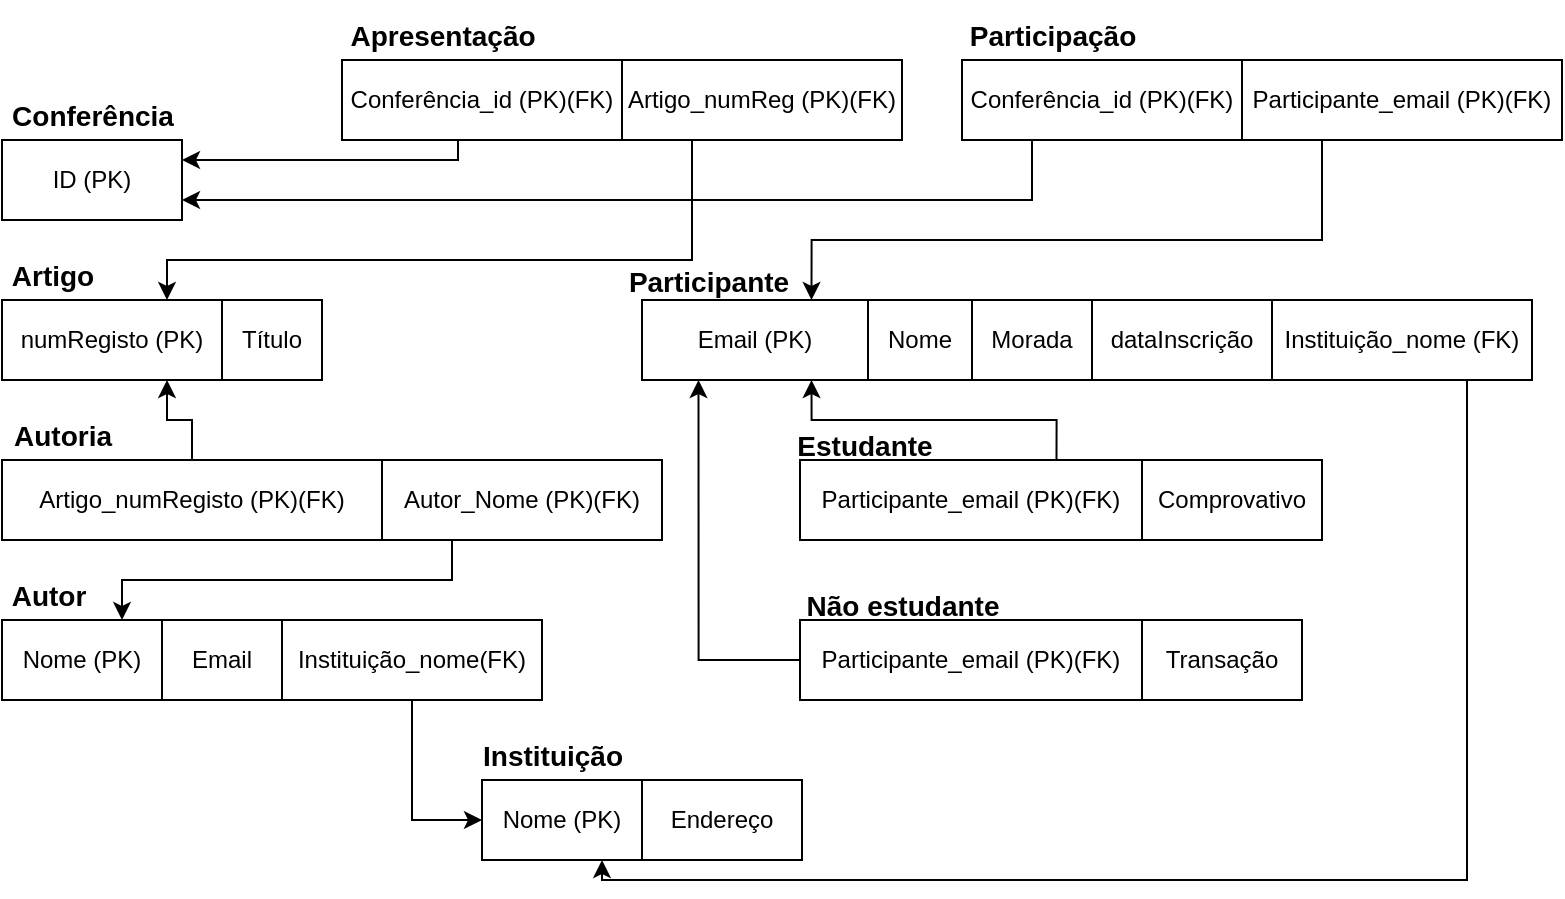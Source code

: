 <mxfile version="28.2.5">
  <diagram name="Página-1" id="QOOOIfjatsHDELX1e5MI">
    <mxGraphModel dx="1364" dy="1795" grid="1" gridSize="10" guides="1" tooltips="1" connect="1" arrows="1" fold="1" page="1" pageScale="1" pageWidth="827" pageHeight="1169" math="0" shadow="0">
      <root>
        <mxCell id="0" />
        <mxCell id="1" parent="0" />
        <mxCell id="EFtL1FscPS-1R8Mre1S8-1" value="&lt;font style=&quot;font-size: 14px;&quot;&gt;Conferência&lt;/font&gt;" style="text;strokeColor=none;fillColor=none;html=1;fontSize=24;fontStyle=1;verticalAlign=middle;align=center;" vertex="1" parent="1">
          <mxGeometry x="40" y="10" width="90" height="30" as="geometry" />
        </mxCell>
        <mxCell id="EFtL1FscPS-1R8Mre1S8-2" value="ID (PK)" style="rounded=0;whiteSpace=wrap;html=1;" vertex="1" parent="1">
          <mxGeometry x="40" y="40" width="90" height="40" as="geometry" />
        </mxCell>
        <mxCell id="EFtL1FscPS-1R8Mre1S8-3" value="&lt;font style=&quot;font-size: 14px;&quot;&gt;Apresentação&lt;/font&gt;" style="text;strokeColor=none;fillColor=none;html=1;fontSize=24;fontStyle=1;verticalAlign=middle;align=center;" vertex="1" parent="1">
          <mxGeometry x="210" y="-30" width="100" height="30" as="geometry" />
        </mxCell>
        <mxCell id="EFtL1FscPS-1R8Mre1S8-5" value="&lt;font style=&quot;font-size: 14px;&quot;&gt;Participação&lt;/font&gt;" style="text;strokeColor=none;fillColor=none;html=1;fontSize=24;fontStyle=1;verticalAlign=middle;align=center;" vertex="1" parent="1">
          <mxGeometry x="520" y="-30" width="90" height="30" as="geometry" />
        </mxCell>
        <mxCell id="EFtL1FscPS-1R8Mre1S8-9" style="edgeStyle=orthogonalEdgeStyle;rounded=0;orthogonalLoop=1;jettySize=auto;html=1;exitX=0.25;exitY=1;exitDx=0;exitDy=0;entryX=1;entryY=0.75;entryDx=0;entryDy=0;" edge="1" parent="1" source="EFtL1FscPS-1R8Mre1S8-6" target="EFtL1FscPS-1R8Mre1S8-2">
          <mxGeometry relative="1" as="geometry" />
        </mxCell>
        <mxCell id="EFtL1FscPS-1R8Mre1S8-6" value="Conferência_id (PK)(FK)" style="rounded=0;whiteSpace=wrap;html=1;" vertex="1" parent="1">
          <mxGeometry x="520" width="140" height="40" as="geometry" />
        </mxCell>
        <mxCell id="EFtL1FscPS-1R8Mre1S8-8" style="edgeStyle=orthogonalEdgeStyle;rounded=0;orthogonalLoop=1;jettySize=auto;html=1;exitX=0.25;exitY=1;exitDx=0;exitDy=0;entryX=1;entryY=0.25;entryDx=0;entryDy=0;" edge="1" parent="1" source="EFtL1FscPS-1R8Mre1S8-7" target="EFtL1FscPS-1R8Mre1S8-2">
          <mxGeometry relative="1" as="geometry">
            <Array as="points">
              <mxPoint x="268" y="50" />
            </Array>
          </mxGeometry>
        </mxCell>
        <mxCell id="EFtL1FscPS-1R8Mre1S8-7" value="Conferência_id (PK)(FK)" style="rounded=0;whiteSpace=wrap;html=1;" vertex="1" parent="1">
          <mxGeometry x="210" width="140" height="40" as="geometry" />
        </mxCell>
        <mxCell id="EFtL1FscPS-1R8Mre1S8-21" style="edgeStyle=orthogonalEdgeStyle;rounded=0;orthogonalLoop=1;jettySize=auto;html=1;exitX=0.25;exitY=1;exitDx=0;exitDy=0;entryX=0.75;entryY=0;entryDx=0;entryDy=0;" edge="1" parent="1" source="EFtL1FscPS-1R8Mre1S8-10" target="EFtL1FscPS-1R8Mre1S8-19">
          <mxGeometry relative="1" as="geometry">
            <Array as="points">
              <mxPoint x="700" y="90" />
              <mxPoint x="445" y="90" />
            </Array>
          </mxGeometry>
        </mxCell>
        <mxCell id="EFtL1FscPS-1R8Mre1S8-10" value="Participante_email (PK)(FK)" style="rounded=0;whiteSpace=wrap;html=1;" vertex="1" parent="1">
          <mxGeometry x="660" width="160" height="40" as="geometry" />
        </mxCell>
        <mxCell id="EFtL1FscPS-1R8Mre1S8-16" style="edgeStyle=orthogonalEdgeStyle;rounded=0;orthogonalLoop=1;jettySize=auto;html=1;exitX=0.25;exitY=1;exitDx=0;exitDy=0;entryX=0.75;entryY=0;entryDx=0;entryDy=0;" edge="1" parent="1" source="EFtL1FscPS-1R8Mre1S8-11" target="EFtL1FscPS-1R8Mre1S8-13">
          <mxGeometry relative="1" as="geometry">
            <Array as="points">
              <mxPoint x="385" y="100" />
              <mxPoint x="123" y="100" />
            </Array>
          </mxGeometry>
        </mxCell>
        <mxCell id="EFtL1FscPS-1R8Mre1S8-11" value="Artigo_numReg (PK)(FK)" style="rounded=0;whiteSpace=wrap;html=1;" vertex="1" parent="1">
          <mxGeometry x="350" width="140" height="40" as="geometry" />
        </mxCell>
        <mxCell id="EFtL1FscPS-1R8Mre1S8-13" value="numRegisto (PK)" style="rounded=0;whiteSpace=wrap;html=1;" vertex="1" parent="1">
          <mxGeometry x="40" y="120" width="110" height="40" as="geometry" />
        </mxCell>
        <mxCell id="EFtL1FscPS-1R8Mre1S8-14" value="&lt;font style=&quot;font-size: 14px;&quot;&gt;Artigo&lt;/font&gt;" style="text;strokeColor=none;fillColor=none;html=1;fontSize=24;fontStyle=1;verticalAlign=middle;align=center;" vertex="1" parent="1">
          <mxGeometry x="40" y="90" width="50" height="30" as="geometry" />
        </mxCell>
        <mxCell id="EFtL1FscPS-1R8Mre1S8-17" value="Título" style="rounded=0;whiteSpace=wrap;html=1;" vertex="1" parent="1">
          <mxGeometry x="150" y="120" width="50" height="40" as="geometry" />
        </mxCell>
        <mxCell id="EFtL1FscPS-1R8Mre1S8-18" value="&lt;font style=&quot;font-size: 14px;&quot;&gt;Participante&lt;/font&gt;" style="text;strokeColor=none;fillColor=none;html=1;fontSize=24;fontStyle=1;verticalAlign=middle;align=center;" vertex="1" parent="1">
          <mxGeometry x="350" y="95" width="86" height="25" as="geometry" />
        </mxCell>
        <mxCell id="EFtL1FscPS-1R8Mre1S8-19" value="Email (PK)" style="rounded=0;whiteSpace=wrap;html=1;" vertex="1" parent="1">
          <mxGeometry x="360" y="120" width="113" height="40" as="geometry" />
        </mxCell>
        <mxCell id="EFtL1FscPS-1R8Mre1S8-22" value="Morada" style="rounded=0;whiteSpace=wrap;html=1;" vertex="1" parent="1">
          <mxGeometry x="525" y="120" width="60" height="40" as="geometry" />
        </mxCell>
        <mxCell id="EFtL1FscPS-1R8Mre1S8-23" value="dataInscrição" style="rounded=0;whiteSpace=wrap;html=1;" vertex="1" parent="1">
          <mxGeometry x="585" y="120" width="90" height="40" as="geometry" />
        </mxCell>
        <mxCell id="EFtL1FscPS-1R8Mre1S8-24" value="Nome" style="rounded=0;whiteSpace=wrap;html=1;" vertex="1" parent="1">
          <mxGeometry x="473" y="120" width="52" height="40" as="geometry" />
        </mxCell>
        <mxCell id="EFtL1FscPS-1R8Mre1S8-61" style="edgeStyle=orthogonalEdgeStyle;rounded=0;orthogonalLoop=1;jettySize=auto;html=1;exitX=0.75;exitY=1;exitDx=0;exitDy=0;entryX=0.75;entryY=1;entryDx=0;entryDy=0;" edge="1" parent="1" source="EFtL1FscPS-1R8Mre1S8-25" target="EFtL1FscPS-1R8Mre1S8-56">
          <mxGeometry relative="1" as="geometry">
            <Array as="points">
              <mxPoint x="773" y="410" />
              <mxPoint x="340" y="410" />
            </Array>
          </mxGeometry>
        </mxCell>
        <mxCell id="EFtL1FscPS-1R8Mre1S8-25" value="Instituição_nome (FK)" style="rounded=0;whiteSpace=wrap;html=1;" vertex="1" parent="1">
          <mxGeometry x="675" y="120" width="130" height="40" as="geometry" />
        </mxCell>
        <mxCell id="EFtL1FscPS-1R8Mre1S8-27" value="&lt;font style=&quot;font-size: 14px;&quot;&gt;Autor&lt;/font&gt;" style="text;strokeColor=none;fillColor=none;html=1;fontSize=24;fontStyle=1;verticalAlign=middle;align=center;" vertex="1" parent="1">
          <mxGeometry x="40" y="250" width="45" height="30" as="geometry" />
        </mxCell>
        <mxCell id="EFtL1FscPS-1R8Mre1S8-29" value="Nome (PK)" style="rounded=0;whiteSpace=wrap;html=1;" vertex="1" parent="1">
          <mxGeometry x="40" y="280" width="80" height="40" as="geometry" />
        </mxCell>
        <mxCell id="EFtL1FscPS-1R8Mre1S8-30" value="Email" style="rounded=0;whiteSpace=wrap;html=1;" vertex="1" parent="1">
          <mxGeometry x="120" y="280" width="60" height="40" as="geometry" />
        </mxCell>
        <mxCell id="EFtL1FscPS-1R8Mre1S8-32" value="&lt;font style=&quot;font-size: 14px;&quot;&gt;Autoria&lt;/font&gt;" style="text;strokeColor=none;fillColor=none;html=1;fontSize=24;fontStyle=1;verticalAlign=middle;align=center;" vertex="1" parent="1">
          <mxGeometry x="40" y="170" width="60" height="30" as="geometry" />
        </mxCell>
        <mxCell id="EFtL1FscPS-1R8Mre1S8-39" style="edgeStyle=orthogonalEdgeStyle;rounded=0;orthogonalLoop=1;jettySize=auto;html=1;exitX=0.5;exitY=0;exitDx=0;exitDy=0;entryX=0.75;entryY=1;entryDx=0;entryDy=0;" edge="1" parent="1" source="EFtL1FscPS-1R8Mre1S8-33" target="EFtL1FscPS-1R8Mre1S8-13">
          <mxGeometry relative="1" as="geometry" />
        </mxCell>
        <mxCell id="EFtL1FscPS-1R8Mre1S8-33" value="Artigo_numRegisto (PK)(FK)" style="rounded=0;whiteSpace=wrap;html=1;" vertex="1" parent="1">
          <mxGeometry x="40" y="200" width="190" height="40" as="geometry" />
        </mxCell>
        <mxCell id="EFtL1FscPS-1R8Mre1S8-38" style="edgeStyle=orthogonalEdgeStyle;rounded=0;orthogonalLoop=1;jettySize=auto;html=1;exitX=0.25;exitY=1;exitDx=0;exitDy=0;entryX=0.75;entryY=0;entryDx=0;entryDy=0;" edge="1" parent="1" source="EFtL1FscPS-1R8Mre1S8-34" target="EFtL1FscPS-1R8Mre1S8-29">
          <mxGeometry relative="1" as="geometry" />
        </mxCell>
        <mxCell id="EFtL1FscPS-1R8Mre1S8-34" value="Autor_Nome (PK)(FK)" style="rounded=0;whiteSpace=wrap;html=1;" vertex="1" parent="1">
          <mxGeometry x="230" y="200" width="140" height="40" as="geometry" />
        </mxCell>
        <mxCell id="EFtL1FscPS-1R8Mre1S8-58" style="edgeStyle=orthogonalEdgeStyle;rounded=0;orthogonalLoop=1;jettySize=auto;html=1;exitX=0.5;exitY=1;exitDx=0;exitDy=0;entryX=0;entryY=0.5;entryDx=0;entryDy=0;" edge="1" parent="1" source="EFtL1FscPS-1R8Mre1S8-40" target="EFtL1FscPS-1R8Mre1S8-56">
          <mxGeometry relative="1" as="geometry" />
        </mxCell>
        <mxCell id="EFtL1FscPS-1R8Mre1S8-40" value="Instituição_nome(FK)" style="rounded=0;whiteSpace=wrap;html=1;" vertex="1" parent="1">
          <mxGeometry x="180" y="280" width="130" height="40" as="geometry" />
        </mxCell>
        <mxCell id="EFtL1FscPS-1R8Mre1S8-42" value="&lt;font style=&quot;font-size: 14px;&quot;&gt;Estudante&lt;/font&gt;" style="text;strokeColor=none;fillColor=none;html=1;fontSize=24;fontStyle=1;verticalAlign=middle;align=center;" vertex="1" parent="1">
          <mxGeometry x="436" y="180" width="70" height="20" as="geometry" />
        </mxCell>
        <mxCell id="EFtL1FscPS-1R8Mre1S8-51" style="edgeStyle=orthogonalEdgeStyle;rounded=0;orthogonalLoop=1;jettySize=auto;html=1;exitX=0.75;exitY=0;exitDx=0;exitDy=0;entryX=0.75;entryY=1;entryDx=0;entryDy=0;" edge="1" parent="1" source="EFtL1FscPS-1R8Mre1S8-43" target="EFtL1FscPS-1R8Mre1S8-19">
          <mxGeometry relative="1" as="geometry" />
        </mxCell>
        <mxCell id="EFtL1FscPS-1R8Mre1S8-43" value="Participante_email (PK)(FK)" style="rounded=0;whiteSpace=wrap;html=1;" vertex="1" parent="1">
          <mxGeometry x="439" y="200" width="171" height="40" as="geometry" />
        </mxCell>
        <mxCell id="EFtL1FscPS-1R8Mre1S8-54" style="edgeStyle=orthogonalEdgeStyle;rounded=0;orthogonalLoop=1;jettySize=auto;html=1;exitX=0;exitY=0.5;exitDx=0;exitDy=0;entryX=0.25;entryY=1;entryDx=0;entryDy=0;" edge="1" parent="1" source="EFtL1FscPS-1R8Mre1S8-44" target="EFtL1FscPS-1R8Mre1S8-19">
          <mxGeometry relative="1" as="geometry" />
        </mxCell>
        <mxCell id="EFtL1FscPS-1R8Mre1S8-44" value="Participante_email (PK)(FK)" style="rounded=0;whiteSpace=wrap;html=1;" vertex="1" parent="1">
          <mxGeometry x="439" y="280" width="171" height="40" as="geometry" />
        </mxCell>
        <mxCell id="EFtL1FscPS-1R8Mre1S8-46" value="&lt;font style=&quot;font-size: 14px;&quot;&gt;Não estudante&lt;/font&gt;" style="text;strokeColor=none;fillColor=none;html=1;fontSize=24;fontStyle=1;verticalAlign=middle;align=center;" vertex="1" parent="1">
          <mxGeometry x="439" y="260" width="101" height="20" as="geometry" />
        </mxCell>
        <mxCell id="EFtL1FscPS-1R8Mre1S8-47" value="Transação" style="rounded=0;whiteSpace=wrap;html=1;" vertex="1" parent="1">
          <mxGeometry x="610" y="280" width="80" height="40" as="geometry" />
        </mxCell>
        <mxCell id="EFtL1FscPS-1R8Mre1S8-48" value="Comprovativo" style="rounded=0;whiteSpace=wrap;html=1;" vertex="1" parent="1">
          <mxGeometry x="610" y="200" width="90" height="40" as="geometry" />
        </mxCell>
        <mxCell id="EFtL1FscPS-1R8Mre1S8-55" value="&lt;font style=&quot;font-size: 14px;&quot;&gt;Instituição&lt;/font&gt;" style="text;strokeColor=none;fillColor=none;html=1;fontSize=24;fontStyle=1;verticalAlign=middle;align=center;" vertex="1" parent="1">
          <mxGeometry x="280" y="330" width="70" height="30" as="geometry" />
        </mxCell>
        <mxCell id="EFtL1FscPS-1R8Mre1S8-56" value="Nome (PK)" style="rounded=0;whiteSpace=wrap;html=1;" vertex="1" parent="1">
          <mxGeometry x="280" y="360" width="80" height="40" as="geometry" />
        </mxCell>
        <mxCell id="EFtL1FscPS-1R8Mre1S8-60" value="Endereço" style="rounded=0;whiteSpace=wrap;html=1;" vertex="1" parent="1">
          <mxGeometry x="360" y="360" width="80" height="40" as="geometry" />
        </mxCell>
      </root>
    </mxGraphModel>
  </diagram>
</mxfile>
